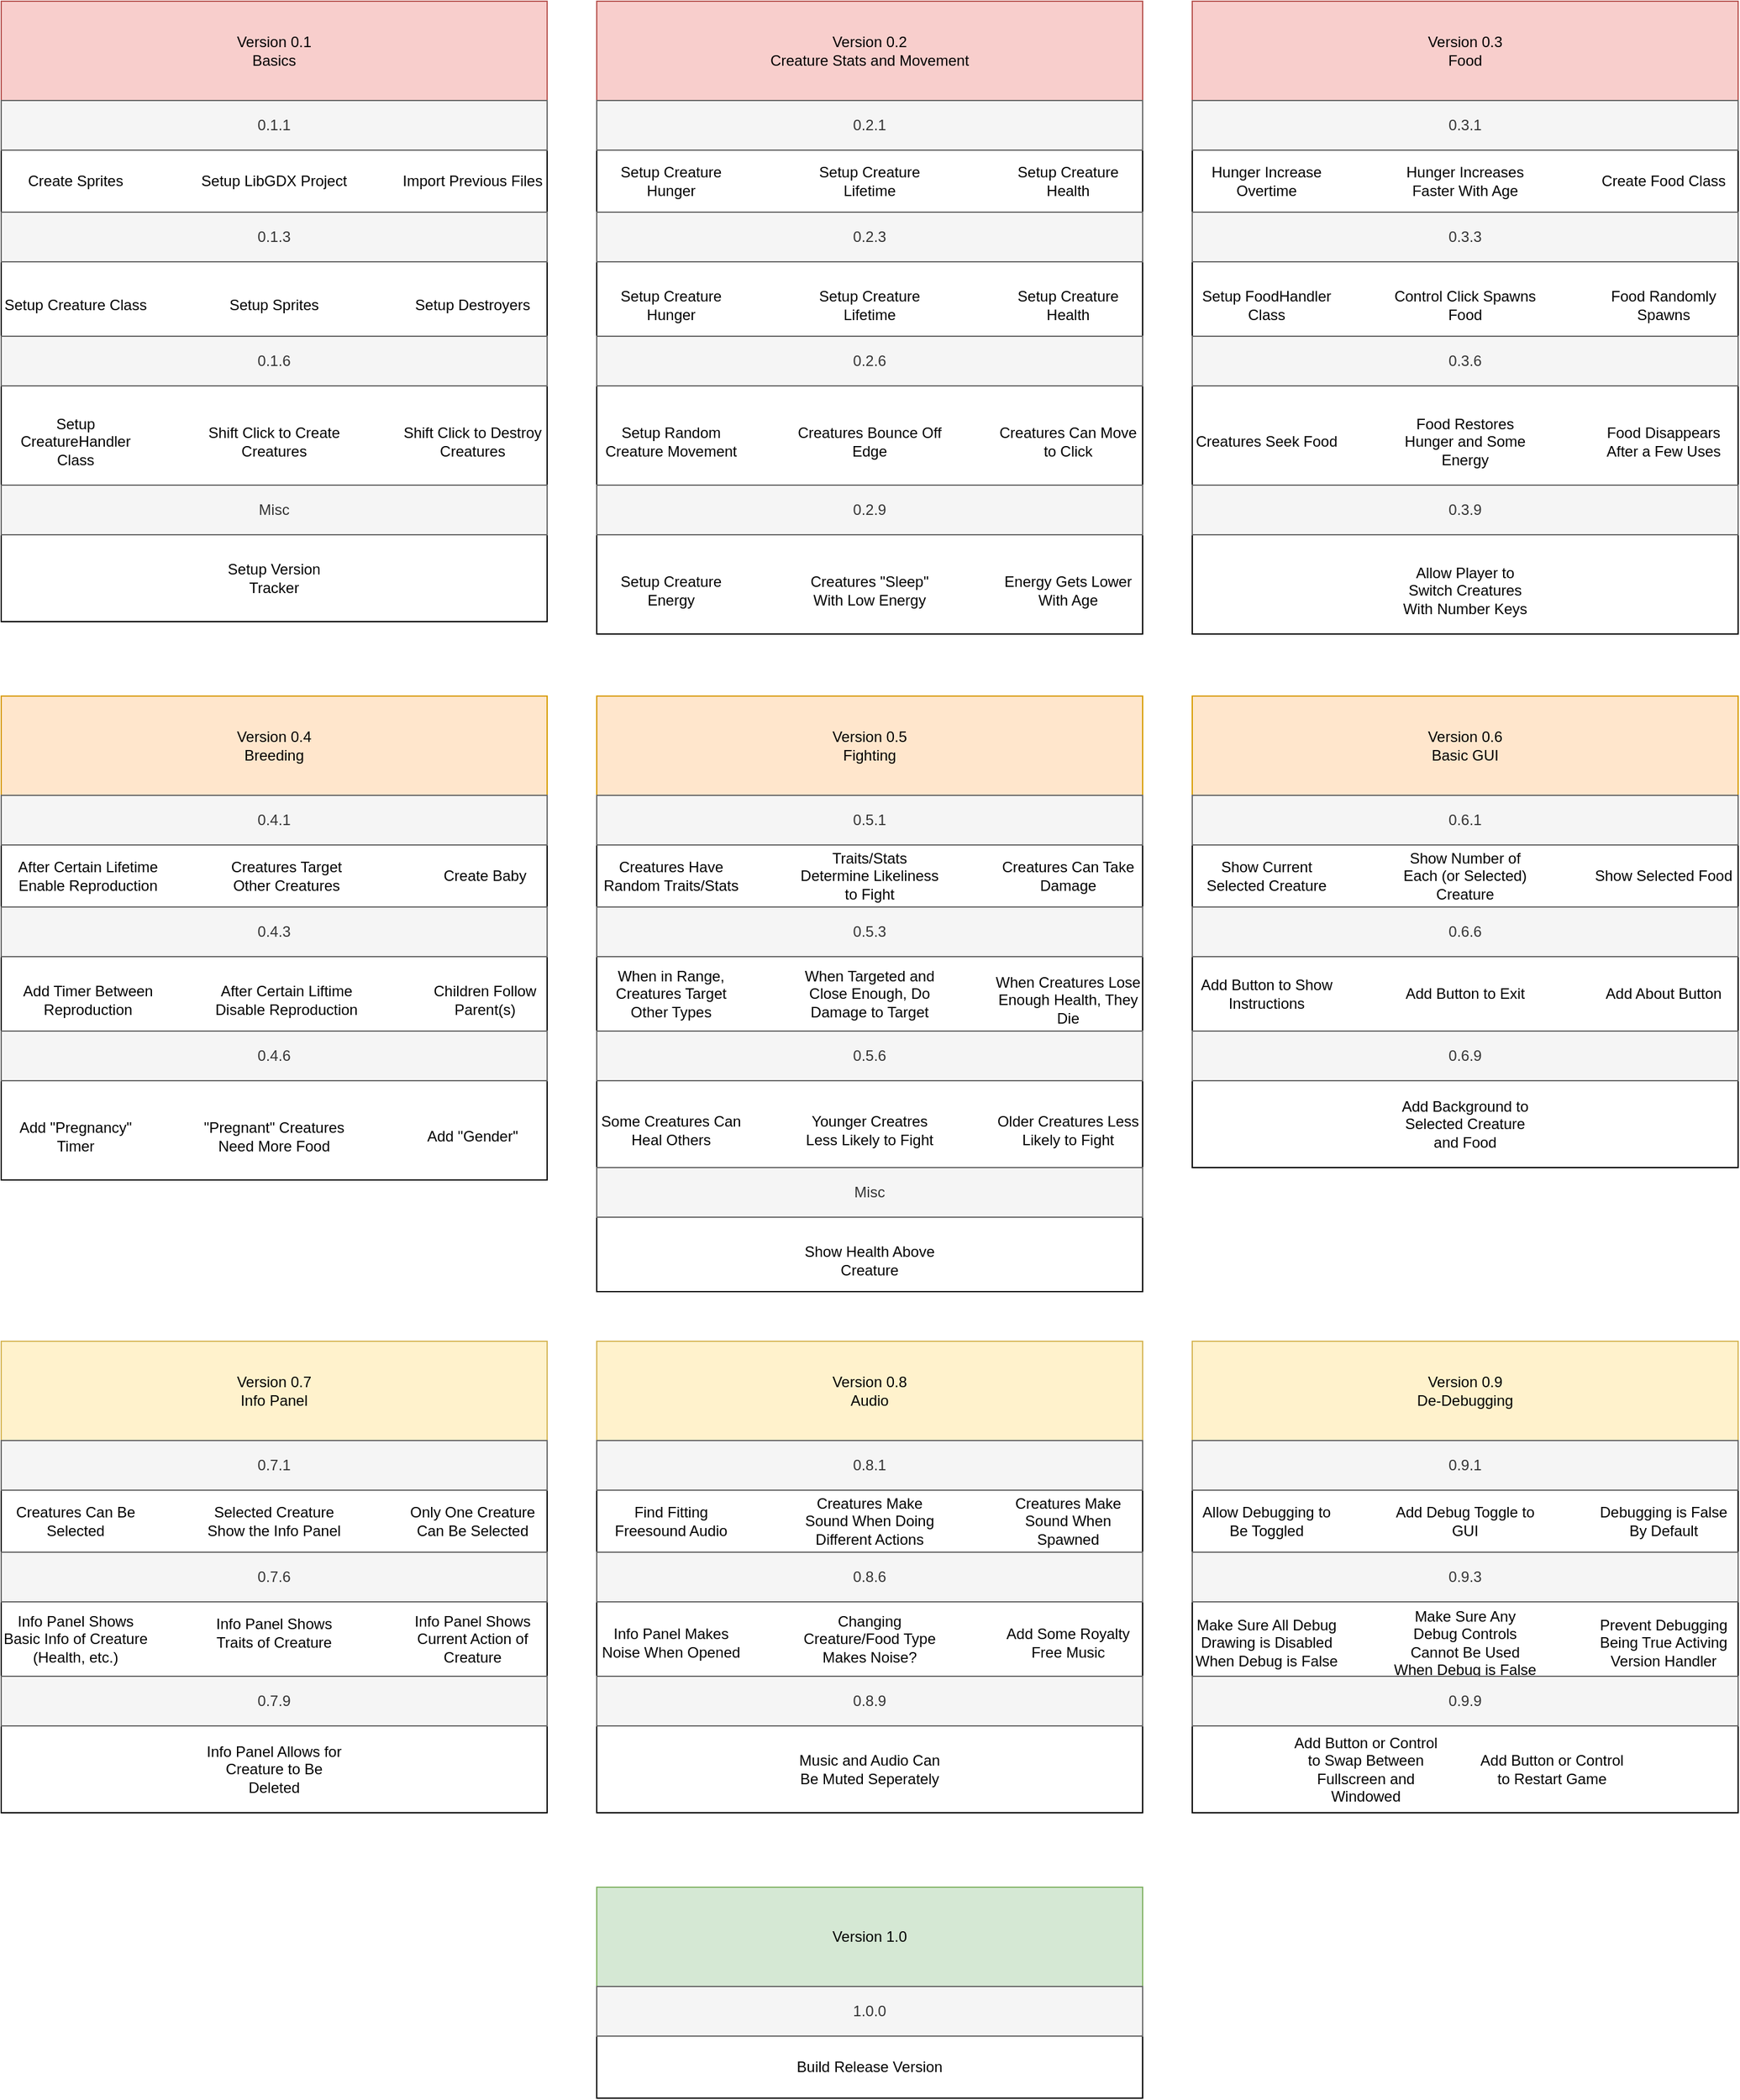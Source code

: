 <mxfile version="15.8.4" type="device"><diagram id="VZ2vgakp-ESMgBDQ25hG" name="Page-1"><mxGraphModel dx="2370" dy="1442" grid="1" gridSize="10" guides="1" tooltips="1" connect="1" arrows="1" fold="1" page="1" pageScale="1" pageWidth="4681" pageHeight="3300" math="0" shadow="0"><root><mxCell id="0"/><mxCell id="1" parent="0"/><mxCell id="JA4IBjKogR9LaP1mG41f-69" value="" style="group" vertex="1" connectable="0" parent="1"><mxGeometry x="40" y="40" width="440" height="500" as="geometry"/></mxCell><mxCell id="zgqo0HIa1qpQTBKXzylD-7" value="" style="rounded=0;whiteSpace=wrap;html=1;" parent="JA4IBjKogR9LaP1mG41f-69" vertex="1"><mxGeometry width="440" height="500" as="geometry"/></mxCell><mxCell id="zgqo0HIa1qpQTBKXzylD-1" value="Version 0.1&lt;br&gt;Basics" style="rounded=0;whiteSpace=wrap;html=1;fillColor=#f8cecc;strokeColor=#b85450;" parent="JA4IBjKogR9LaP1mG41f-69" vertex="1"><mxGeometry width="440" height="80" as="geometry"/></mxCell><mxCell id="zgqo0HIa1qpQTBKXzylD-2" value="0.1.1" style="rounded=0;whiteSpace=wrap;html=1;fillColor=#f5f5f5;fontColor=#333333;strokeColor=#666666;" parent="JA4IBjKogR9LaP1mG41f-69" vertex="1"><mxGeometry y="80" width="440" height="40" as="geometry"/></mxCell><mxCell id="zgqo0HIa1qpQTBKXzylD-3" value="Create Sprites" style="text;html=1;strokeColor=none;fillColor=none;align=center;verticalAlign=middle;whiteSpace=wrap;rounded=0;" parent="JA4IBjKogR9LaP1mG41f-69" vertex="1"><mxGeometry y="130" width="120" height="30" as="geometry"/></mxCell><mxCell id="zgqo0HIa1qpQTBKXzylD-4" value="Setup LibGDX Project" style="text;html=1;strokeColor=none;fillColor=none;align=center;verticalAlign=middle;whiteSpace=wrap;rounded=0;" parent="JA4IBjKogR9LaP1mG41f-69" vertex="1"><mxGeometry x="160" y="130" width="120" height="30" as="geometry"/></mxCell><mxCell id="zgqo0HIa1qpQTBKXzylD-6" value="Import Previous Files" style="text;html=1;strokeColor=none;fillColor=none;align=center;verticalAlign=middle;whiteSpace=wrap;rounded=0;" parent="JA4IBjKogR9LaP1mG41f-69" vertex="1"><mxGeometry x="320" y="130" width="120" height="30" as="geometry"/></mxCell><mxCell id="zgqo0HIa1qpQTBKXzylD-8" value="0.1.3" style="rounded=0;whiteSpace=wrap;html=1;fillColor=#f5f5f5;fontColor=#333333;strokeColor=#666666;" parent="JA4IBjKogR9LaP1mG41f-69" vertex="1"><mxGeometry y="170" width="440" height="40" as="geometry"/></mxCell><mxCell id="zgqo0HIa1qpQTBKXzylD-9" value="Setup Creature Class" style="text;html=1;strokeColor=none;fillColor=none;align=center;verticalAlign=middle;whiteSpace=wrap;rounded=0;" parent="JA4IBjKogR9LaP1mG41f-69" vertex="1"><mxGeometry y="230" width="120" height="30" as="geometry"/></mxCell><mxCell id="zgqo0HIa1qpQTBKXzylD-10" value="Setup Sprites" style="text;html=1;strokeColor=none;fillColor=none;align=center;verticalAlign=middle;whiteSpace=wrap;rounded=0;" parent="JA4IBjKogR9LaP1mG41f-69" vertex="1"><mxGeometry x="160" y="230" width="120" height="30" as="geometry"/></mxCell><mxCell id="zgqo0HIa1qpQTBKXzylD-11" value="Setup Destroyers" style="text;html=1;strokeColor=none;fillColor=none;align=center;verticalAlign=middle;whiteSpace=wrap;rounded=0;" parent="JA4IBjKogR9LaP1mG41f-69" vertex="1"><mxGeometry x="320" y="230" width="120" height="30" as="geometry"/></mxCell><mxCell id="zgqo0HIa1qpQTBKXzylD-12" value="0.1.6" style="rounded=0;whiteSpace=wrap;html=1;fillColor=#f5f5f5;fontColor=#333333;strokeColor=#666666;" parent="JA4IBjKogR9LaP1mG41f-69" vertex="1"><mxGeometry y="270" width="440" height="40" as="geometry"/></mxCell><mxCell id="zgqo0HIa1qpQTBKXzylD-13" value="Setup CreatureHandler Class" style="text;html=1;strokeColor=none;fillColor=none;align=center;verticalAlign=middle;whiteSpace=wrap;rounded=0;" parent="JA4IBjKogR9LaP1mG41f-69" vertex="1"><mxGeometry y="340" width="120" height="30" as="geometry"/></mxCell><mxCell id="zgqo0HIa1qpQTBKXzylD-14" value="Shift Click to Create Creatures" style="text;html=1;strokeColor=none;fillColor=none;align=center;verticalAlign=middle;whiteSpace=wrap;rounded=0;" parent="JA4IBjKogR9LaP1mG41f-69" vertex="1"><mxGeometry x="160" y="340" width="120" height="30" as="geometry"/></mxCell><mxCell id="zgqo0HIa1qpQTBKXzylD-15" value="Shift Click to Destroy Creatures" style="text;html=1;strokeColor=none;fillColor=none;align=center;verticalAlign=middle;whiteSpace=wrap;rounded=0;" parent="JA4IBjKogR9LaP1mG41f-69" vertex="1"><mxGeometry x="320" y="340" width="120" height="30" as="geometry"/></mxCell><mxCell id="zgqo0HIa1qpQTBKXzylD-26" value="Misc" style="rounded=0;whiteSpace=wrap;html=1;fillColor=#f5f5f5;fontColor=#333333;strokeColor=#666666;" parent="JA4IBjKogR9LaP1mG41f-69" vertex="1"><mxGeometry y="390" width="440" height="40" as="geometry"/></mxCell><mxCell id="zgqo0HIa1qpQTBKXzylD-27" value="Setup Version Tracker" style="text;html=1;strokeColor=none;fillColor=none;align=center;verticalAlign=middle;whiteSpace=wrap;rounded=0;" parent="JA4IBjKogR9LaP1mG41f-69" vertex="1"><mxGeometry x="160" y="450" width="120" height="30" as="geometry"/></mxCell><mxCell id="JA4IBjKogR9LaP1mG41f-70" value="" style="group" vertex="1" connectable="0" parent="1"><mxGeometry x="520" y="40" width="440" height="510" as="geometry"/></mxCell><mxCell id="zgqo0HIa1qpQTBKXzylD-16" value="" style="rounded=0;whiteSpace=wrap;html=1;" parent="JA4IBjKogR9LaP1mG41f-70" vertex="1"><mxGeometry width="440" height="510" as="geometry"/></mxCell><mxCell id="zgqo0HIa1qpQTBKXzylD-17" value="Version 0.2&lt;br&gt;Creature Stats and Movement" style="rounded=0;whiteSpace=wrap;html=1;fillColor=#f8cecc;strokeColor=#b85450;" parent="JA4IBjKogR9LaP1mG41f-70" vertex="1"><mxGeometry width="440" height="80" as="geometry"/></mxCell><mxCell id="zgqo0HIa1qpQTBKXzylD-28" value="0.2.1" style="rounded=0;whiteSpace=wrap;html=1;fillColor=#f5f5f5;fontColor=#333333;strokeColor=#666666;" parent="JA4IBjKogR9LaP1mG41f-70" vertex="1"><mxGeometry y="80" width="440" height="40" as="geometry"/></mxCell><mxCell id="zgqo0HIa1qpQTBKXzylD-30" value="Setup Creature Hunger" style="text;html=1;strokeColor=none;fillColor=none;align=center;verticalAlign=middle;whiteSpace=wrap;rounded=0;" parent="JA4IBjKogR9LaP1mG41f-70" vertex="1"><mxGeometry y="130" width="120" height="30" as="geometry"/></mxCell><mxCell id="zgqo0HIa1qpQTBKXzylD-31" value="Setup Creature Lifetime" style="text;html=1;strokeColor=none;fillColor=none;align=center;verticalAlign=middle;whiteSpace=wrap;rounded=0;" parent="JA4IBjKogR9LaP1mG41f-70" vertex="1"><mxGeometry x="160" y="130" width="120" height="30" as="geometry"/></mxCell><mxCell id="zgqo0HIa1qpQTBKXzylD-32" value="Setup Creature Health" style="text;html=1;strokeColor=none;fillColor=none;align=center;verticalAlign=middle;whiteSpace=wrap;rounded=0;" parent="JA4IBjKogR9LaP1mG41f-70" vertex="1"><mxGeometry x="320" y="130" width="120" height="30" as="geometry"/></mxCell><mxCell id="zgqo0HIa1qpQTBKXzylD-33" value="0.2.3" style="rounded=0;whiteSpace=wrap;html=1;fillColor=#f5f5f5;fontColor=#333333;strokeColor=#666666;" parent="JA4IBjKogR9LaP1mG41f-70" vertex="1"><mxGeometry y="170" width="440" height="40" as="geometry"/></mxCell><mxCell id="zgqo0HIa1qpQTBKXzylD-35" value="Setup Creature Hunger" style="text;html=1;strokeColor=none;fillColor=none;align=center;verticalAlign=middle;whiteSpace=wrap;rounded=0;" parent="JA4IBjKogR9LaP1mG41f-70" vertex="1"><mxGeometry y="230" width="120" height="30" as="geometry"/></mxCell><mxCell id="zgqo0HIa1qpQTBKXzylD-36" value="Setup Creature Lifetime" style="text;html=1;strokeColor=none;fillColor=none;align=center;verticalAlign=middle;whiteSpace=wrap;rounded=0;" parent="JA4IBjKogR9LaP1mG41f-70" vertex="1"><mxGeometry x="160" y="230" width="120" height="30" as="geometry"/></mxCell><mxCell id="zgqo0HIa1qpQTBKXzylD-37" value="Setup Creature Health" style="text;html=1;strokeColor=none;fillColor=none;align=center;verticalAlign=middle;whiteSpace=wrap;rounded=0;" parent="JA4IBjKogR9LaP1mG41f-70" vertex="1"><mxGeometry x="320" y="230" width="120" height="30" as="geometry"/></mxCell><mxCell id="zgqo0HIa1qpQTBKXzylD-38" value="0.2.6" style="rounded=0;whiteSpace=wrap;html=1;fillColor=#f5f5f5;fontColor=#333333;strokeColor=#666666;" parent="JA4IBjKogR9LaP1mG41f-70" vertex="1"><mxGeometry y="270" width="440" height="40" as="geometry"/></mxCell><mxCell id="zgqo0HIa1qpQTBKXzylD-39" value="Setup Random Creature Movement" style="text;html=1;strokeColor=none;fillColor=none;align=center;verticalAlign=middle;whiteSpace=wrap;rounded=0;" parent="JA4IBjKogR9LaP1mG41f-70" vertex="1"><mxGeometry y="340" width="120" height="30" as="geometry"/></mxCell><mxCell id="zgqo0HIa1qpQTBKXzylD-40" value="Creatures Bounce Off Edge" style="text;html=1;strokeColor=none;fillColor=none;align=center;verticalAlign=middle;whiteSpace=wrap;rounded=0;" parent="JA4IBjKogR9LaP1mG41f-70" vertex="1"><mxGeometry x="160" y="340" width="120" height="30" as="geometry"/></mxCell><mxCell id="zgqo0HIa1qpQTBKXzylD-41" value="Creatures Can Move to Click" style="text;html=1;strokeColor=none;fillColor=none;align=center;verticalAlign=middle;whiteSpace=wrap;rounded=0;" parent="JA4IBjKogR9LaP1mG41f-70" vertex="1"><mxGeometry x="320" y="340" width="120" height="30" as="geometry"/></mxCell><mxCell id="zgqo0HIa1qpQTBKXzylD-42" value="0.2.9" style="rounded=0;whiteSpace=wrap;html=1;fillColor=#f5f5f5;fontColor=#333333;strokeColor=#666666;" parent="JA4IBjKogR9LaP1mG41f-70" vertex="1"><mxGeometry y="390" width="440" height="40" as="geometry"/></mxCell><mxCell id="zgqo0HIa1qpQTBKXzylD-43" value="Setup Creature Energy" style="text;html=1;strokeColor=none;fillColor=none;align=center;verticalAlign=middle;whiteSpace=wrap;rounded=0;" parent="JA4IBjKogR9LaP1mG41f-70" vertex="1"><mxGeometry y="460" width="120" height="30" as="geometry"/></mxCell><mxCell id="zgqo0HIa1qpQTBKXzylD-44" value="Creatures &quot;Sleep&quot; With Low Energy" style="text;html=1;strokeColor=none;fillColor=none;align=center;verticalAlign=middle;whiteSpace=wrap;rounded=0;" parent="JA4IBjKogR9LaP1mG41f-70" vertex="1"><mxGeometry x="160" y="460" width="120" height="30" as="geometry"/></mxCell><mxCell id="zgqo0HIa1qpQTBKXzylD-45" value="Energy Gets Lower With Age" style="text;html=1;strokeColor=none;fillColor=none;align=center;verticalAlign=middle;whiteSpace=wrap;rounded=0;" parent="JA4IBjKogR9LaP1mG41f-70" vertex="1"><mxGeometry x="320" y="460" width="120" height="30" as="geometry"/></mxCell><mxCell id="JA4IBjKogR9LaP1mG41f-71" value="" style="group" vertex="1" connectable="0" parent="1"><mxGeometry x="1000" y="40" width="440" height="510" as="geometry"/></mxCell><mxCell id="zgqo0HIa1qpQTBKXzylD-46" value="" style="rounded=0;whiteSpace=wrap;html=1;" parent="JA4IBjKogR9LaP1mG41f-71" vertex="1"><mxGeometry width="440" height="510" as="geometry"/></mxCell><mxCell id="zgqo0HIa1qpQTBKXzylD-18" value="Version 0.3&lt;br&gt;Food" style="rounded=0;whiteSpace=wrap;html=1;fillColor=#f8cecc;strokeColor=#b85450;" parent="JA4IBjKogR9LaP1mG41f-71" vertex="1"><mxGeometry width="440" height="80" as="geometry"/></mxCell><mxCell id="zgqo0HIa1qpQTBKXzylD-47" value="0.3.1" style="rounded=0;whiteSpace=wrap;html=1;fillColor=#f5f5f5;fontColor=#333333;strokeColor=#666666;" parent="JA4IBjKogR9LaP1mG41f-71" vertex="1"><mxGeometry y="80" width="440" height="40" as="geometry"/></mxCell><mxCell id="zgqo0HIa1qpQTBKXzylD-48" value="Hunger Increase Overtime" style="text;html=1;strokeColor=none;fillColor=none;align=center;verticalAlign=middle;whiteSpace=wrap;rounded=0;" parent="JA4IBjKogR9LaP1mG41f-71" vertex="1"><mxGeometry y="130" width="120" height="30" as="geometry"/></mxCell><mxCell id="zgqo0HIa1qpQTBKXzylD-49" value="Hunger Increases Faster With Age" style="text;html=1;strokeColor=none;fillColor=none;align=center;verticalAlign=middle;whiteSpace=wrap;rounded=0;" parent="JA4IBjKogR9LaP1mG41f-71" vertex="1"><mxGeometry x="160" y="130" width="120" height="30" as="geometry"/></mxCell><mxCell id="zgqo0HIa1qpQTBKXzylD-50" value="Create Food Class" style="text;html=1;strokeColor=none;fillColor=none;align=center;verticalAlign=middle;whiteSpace=wrap;rounded=0;" parent="JA4IBjKogR9LaP1mG41f-71" vertex="1"><mxGeometry x="320" y="130" width="120" height="30" as="geometry"/></mxCell><mxCell id="zgqo0HIa1qpQTBKXzylD-51" value="0.3.3" style="rounded=0;whiteSpace=wrap;html=1;fillColor=#f5f5f5;fontColor=#333333;strokeColor=#666666;" parent="JA4IBjKogR9LaP1mG41f-71" vertex="1"><mxGeometry y="170" width="440" height="40" as="geometry"/></mxCell><mxCell id="zgqo0HIa1qpQTBKXzylD-53" value="Setup FoodHandler Class" style="text;html=1;strokeColor=none;fillColor=none;align=center;verticalAlign=middle;whiteSpace=wrap;rounded=0;" parent="JA4IBjKogR9LaP1mG41f-71" vertex="1"><mxGeometry y="230" width="120" height="30" as="geometry"/></mxCell><mxCell id="zgqo0HIa1qpQTBKXzylD-54" value="Control Click Spawns Food" style="text;html=1;strokeColor=none;fillColor=none;align=center;verticalAlign=middle;whiteSpace=wrap;rounded=0;" parent="JA4IBjKogR9LaP1mG41f-71" vertex="1"><mxGeometry x="160" y="230" width="120" height="30" as="geometry"/></mxCell><mxCell id="zgqo0HIa1qpQTBKXzylD-55" value="Food Randomly Spawns" style="text;html=1;strokeColor=none;fillColor=none;align=center;verticalAlign=middle;whiteSpace=wrap;rounded=0;" parent="JA4IBjKogR9LaP1mG41f-71" vertex="1"><mxGeometry x="320" y="230" width="120" height="30" as="geometry"/></mxCell><mxCell id="zgqo0HIa1qpQTBKXzylD-56" value="0.3.6" style="rounded=0;whiteSpace=wrap;html=1;fillColor=#f5f5f5;fontColor=#333333;strokeColor=#666666;" parent="JA4IBjKogR9LaP1mG41f-71" vertex="1"><mxGeometry y="270" width="440" height="40" as="geometry"/></mxCell><mxCell id="zgqo0HIa1qpQTBKXzylD-57" value="Creatures Seek Food" style="text;html=1;strokeColor=none;fillColor=none;align=center;verticalAlign=middle;whiteSpace=wrap;rounded=0;" parent="JA4IBjKogR9LaP1mG41f-71" vertex="1"><mxGeometry y="340" width="120" height="30" as="geometry"/></mxCell><mxCell id="zgqo0HIa1qpQTBKXzylD-58" value="Food Restores Hunger and Some Energy" style="text;html=1;strokeColor=none;fillColor=none;align=center;verticalAlign=middle;whiteSpace=wrap;rounded=0;" parent="JA4IBjKogR9LaP1mG41f-71" vertex="1"><mxGeometry x="160" y="340" width="120" height="30" as="geometry"/></mxCell><mxCell id="zgqo0HIa1qpQTBKXzylD-59" value="Food Disappears After a Few Uses" style="text;html=1;strokeColor=none;fillColor=none;align=center;verticalAlign=middle;whiteSpace=wrap;rounded=0;" parent="JA4IBjKogR9LaP1mG41f-71" vertex="1"><mxGeometry x="320" y="340" width="120" height="30" as="geometry"/></mxCell><mxCell id="zgqo0HIa1qpQTBKXzylD-60" value="0.3.9" style="rounded=0;whiteSpace=wrap;html=1;fillColor=#f5f5f5;fontColor=#333333;strokeColor=#666666;" parent="JA4IBjKogR9LaP1mG41f-71" vertex="1"><mxGeometry y="390" width="440" height="40" as="geometry"/></mxCell><mxCell id="zgqo0HIa1qpQTBKXzylD-61" value="Allow Player to Switch Creatures With Number Keys" style="text;html=1;strokeColor=none;fillColor=none;align=center;verticalAlign=middle;whiteSpace=wrap;rounded=0;" parent="JA4IBjKogR9LaP1mG41f-71" vertex="1"><mxGeometry x="160" y="460" width="120" height="30" as="geometry"/></mxCell><mxCell id="JA4IBjKogR9LaP1mG41f-72" value="" style="group" vertex="1" connectable="0" parent="1"><mxGeometry x="40" y="600" width="450" height="390" as="geometry"/></mxCell><mxCell id="zgqo0HIa1qpQTBKXzylD-62" value="" style="rounded=0;whiteSpace=wrap;html=1;" parent="JA4IBjKogR9LaP1mG41f-72" vertex="1"><mxGeometry width="440" height="390" as="geometry"/></mxCell><mxCell id="zgqo0HIa1qpQTBKXzylD-19" value="Version 0.4&lt;br&gt;Breeding" style="rounded=0;whiteSpace=wrap;html=1;fillColor=#ffe6cc;strokeColor=#d79b00;" parent="JA4IBjKogR9LaP1mG41f-72" vertex="1"><mxGeometry width="440" height="80" as="geometry"/></mxCell><mxCell id="2IfDM1257BpYvwYVE-iC-1" value="0.4.1" style="rounded=0;whiteSpace=wrap;html=1;fillColor=#f5f5f5;fontColor=#333333;strokeColor=#666666;" parent="JA4IBjKogR9LaP1mG41f-72" vertex="1"><mxGeometry y="80" width="440" height="40" as="geometry"/></mxCell><mxCell id="2IfDM1257BpYvwYVE-iC-2" value="0.4.3" style="rounded=0;whiteSpace=wrap;html=1;fillColor=#f5f5f5;fontColor=#333333;strokeColor=#666666;" parent="JA4IBjKogR9LaP1mG41f-72" vertex="1"><mxGeometry y="170" width="440" height="40" as="geometry"/></mxCell><mxCell id="2IfDM1257BpYvwYVE-iC-3" value="After Certain Lifetime Enable Reproduction" style="text;html=1;strokeColor=none;fillColor=none;align=center;verticalAlign=middle;whiteSpace=wrap;rounded=0;" parent="JA4IBjKogR9LaP1mG41f-72" vertex="1"><mxGeometry x="10" y="130" width="120" height="30" as="geometry"/></mxCell><mxCell id="2IfDM1257BpYvwYVE-iC-4" value="Creatures Target Other Creatures" style="text;html=1;strokeColor=none;fillColor=none;align=center;verticalAlign=middle;whiteSpace=wrap;rounded=0;" parent="JA4IBjKogR9LaP1mG41f-72" vertex="1"><mxGeometry x="170" y="130" width="120" height="30" as="geometry"/></mxCell><mxCell id="2IfDM1257BpYvwYVE-iC-5" value="Create Baby" style="text;html=1;strokeColor=none;fillColor=none;align=center;verticalAlign=middle;whiteSpace=wrap;rounded=0;" parent="JA4IBjKogR9LaP1mG41f-72" vertex="1"><mxGeometry x="330" y="130" width="120" height="30" as="geometry"/></mxCell><mxCell id="2IfDM1257BpYvwYVE-iC-6" value="Add Timer Between Reproduction" style="text;html=1;strokeColor=none;fillColor=none;align=center;verticalAlign=middle;whiteSpace=wrap;rounded=0;" parent="JA4IBjKogR9LaP1mG41f-72" vertex="1"><mxGeometry x="10" y="230" width="120" height="30" as="geometry"/></mxCell><mxCell id="2IfDM1257BpYvwYVE-iC-7" value="After Certain Liftime Disable Reproduction" style="text;html=1;strokeColor=none;fillColor=none;align=center;verticalAlign=middle;whiteSpace=wrap;rounded=0;" parent="JA4IBjKogR9LaP1mG41f-72" vertex="1"><mxGeometry x="170" y="230" width="120" height="30" as="geometry"/></mxCell><mxCell id="2IfDM1257BpYvwYVE-iC-8" value="Children Follow Parent(s)" style="text;html=1;strokeColor=none;fillColor=none;align=center;verticalAlign=middle;whiteSpace=wrap;rounded=0;" parent="JA4IBjKogR9LaP1mG41f-72" vertex="1"><mxGeometry x="330" y="230" width="120" height="30" as="geometry"/></mxCell><mxCell id="2IfDM1257BpYvwYVE-iC-9" value="0.4.6" style="rounded=0;whiteSpace=wrap;html=1;fillColor=#f5f5f5;fontColor=#333333;strokeColor=#666666;" parent="JA4IBjKogR9LaP1mG41f-72" vertex="1"><mxGeometry y="270" width="440" height="40" as="geometry"/></mxCell><mxCell id="2IfDM1257BpYvwYVE-iC-10" value="Add &quot;Pregnancy&quot; Timer" style="text;html=1;strokeColor=none;fillColor=none;align=center;verticalAlign=middle;whiteSpace=wrap;rounded=0;" parent="JA4IBjKogR9LaP1mG41f-72" vertex="1"><mxGeometry y="340" width="120" height="30" as="geometry"/></mxCell><mxCell id="2IfDM1257BpYvwYVE-iC-11" value="&quot;Pregnant&quot; Creatures Need More Food" style="text;html=1;strokeColor=none;fillColor=none;align=center;verticalAlign=middle;whiteSpace=wrap;rounded=0;" parent="JA4IBjKogR9LaP1mG41f-72" vertex="1"><mxGeometry x="160" y="340" width="120" height="30" as="geometry"/></mxCell><mxCell id="2IfDM1257BpYvwYVE-iC-12" value="Add &quot;Gender&quot;" style="text;html=1;strokeColor=none;fillColor=none;align=center;verticalAlign=middle;whiteSpace=wrap;rounded=0;" parent="JA4IBjKogR9LaP1mG41f-72" vertex="1"><mxGeometry x="320" y="340" width="120" height="30" as="geometry"/></mxCell><mxCell id="JA4IBjKogR9LaP1mG41f-73" value="" style="group" vertex="1" connectable="0" parent="1"><mxGeometry x="520" y="600" width="440" height="480" as="geometry"/></mxCell><mxCell id="2IfDM1257BpYvwYVE-iC-13" value="" style="rounded=0;whiteSpace=wrap;html=1;" parent="JA4IBjKogR9LaP1mG41f-73" vertex="1"><mxGeometry width="440" height="480" as="geometry"/></mxCell><mxCell id="zgqo0HIa1qpQTBKXzylD-20" value="Version 0.5&lt;br&gt;Fighting" style="rounded=0;whiteSpace=wrap;html=1;fillColor=#ffe6cc;strokeColor=#d79b00;" parent="JA4IBjKogR9LaP1mG41f-73" vertex="1"><mxGeometry width="440" height="80" as="geometry"/></mxCell><mxCell id="JA4IBjKogR9LaP1mG41f-1" value="0.5.1" style="rounded=0;whiteSpace=wrap;html=1;fillColor=#f5f5f5;fontColor=#333333;strokeColor=#666666;" vertex="1" parent="JA4IBjKogR9LaP1mG41f-73"><mxGeometry y="80" width="440" height="40" as="geometry"/></mxCell><mxCell id="JA4IBjKogR9LaP1mG41f-2" value="Creatures Have Random Traits/Stats" style="text;html=1;strokeColor=none;fillColor=none;align=center;verticalAlign=middle;whiteSpace=wrap;rounded=0;" vertex="1" parent="JA4IBjKogR9LaP1mG41f-73"><mxGeometry y="130" width="120" height="30" as="geometry"/></mxCell><mxCell id="JA4IBjKogR9LaP1mG41f-3" value="Traits/Stats Determine Likeliness to Fight" style="text;html=1;strokeColor=none;fillColor=none;align=center;verticalAlign=middle;whiteSpace=wrap;rounded=0;" vertex="1" parent="JA4IBjKogR9LaP1mG41f-73"><mxGeometry x="160" y="130" width="120" height="30" as="geometry"/></mxCell><mxCell id="JA4IBjKogR9LaP1mG41f-4" value="Creatures Can Take Damage" style="text;html=1;strokeColor=none;fillColor=none;align=center;verticalAlign=middle;whiteSpace=wrap;rounded=0;" vertex="1" parent="JA4IBjKogR9LaP1mG41f-73"><mxGeometry x="320" y="130" width="120" height="30" as="geometry"/></mxCell><mxCell id="JA4IBjKogR9LaP1mG41f-5" value="0.5.3" style="rounded=0;whiteSpace=wrap;html=1;fillColor=#f5f5f5;fontColor=#333333;strokeColor=#666666;" vertex="1" parent="JA4IBjKogR9LaP1mG41f-73"><mxGeometry y="170" width="440" height="40" as="geometry"/></mxCell><mxCell id="JA4IBjKogR9LaP1mG41f-6" value="When in Range, Creatures Target Other Types" style="text;html=1;strokeColor=none;fillColor=none;align=center;verticalAlign=middle;whiteSpace=wrap;rounded=0;" vertex="1" parent="JA4IBjKogR9LaP1mG41f-73"><mxGeometry y="225" width="120" height="30" as="geometry"/></mxCell><mxCell id="JA4IBjKogR9LaP1mG41f-7" value="When Targeted and Close Enough, Do Damage to Target" style="text;html=1;strokeColor=none;fillColor=none;align=center;verticalAlign=middle;whiteSpace=wrap;rounded=0;" vertex="1" parent="JA4IBjKogR9LaP1mG41f-73"><mxGeometry x="160" y="225" width="120" height="30" as="geometry"/></mxCell><mxCell id="JA4IBjKogR9LaP1mG41f-8" value="When Creatures Lose Enough Health, They Die" style="text;html=1;strokeColor=none;fillColor=none;align=center;verticalAlign=middle;whiteSpace=wrap;rounded=0;" vertex="1" parent="JA4IBjKogR9LaP1mG41f-73"><mxGeometry x="320" y="230" width="120" height="30" as="geometry"/></mxCell><mxCell id="JA4IBjKogR9LaP1mG41f-9" value="0.5.6" style="rounded=0;whiteSpace=wrap;html=1;fillColor=#f5f5f5;fontColor=#333333;strokeColor=#666666;" vertex="1" parent="JA4IBjKogR9LaP1mG41f-73"><mxGeometry y="270" width="440" height="40" as="geometry"/></mxCell><mxCell id="JA4IBjKogR9LaP1mG41f-10" value="Some Creatures Can Heal Others" style="text;html=1;strokeColor=none;fillColor=none;align=center;verticalAlign=middle;whiteSpace=wrap;rounded=0;" vertex="1" parent="JA4IBjKogR9LaP1mG41f-73"><mxGeometry y="335" width="120" height="30" as="geometry"/></mxCell><mxCell id="JA4IBjKogR9LaP1mG41f-11" value="Younger Creatres Less Likely to Fight" style="text;html=1;strokeColor=none;fillColor=none;align=center;verticalAlign=middle;whiteSpace=wrap;rounded=0;" vertex="1" parent="JA4IBjKogR9LaP1mG41f-73"><mxGeometry x="160" y="335" width="120" height="30" as="geometry"/></mxCell><mxCell id="JA4IBjKogR9LaP1mG41f-12" value="Older Creatures Less Likely to Fight" style="text;html=1;strokeColor=none;fillColor=none;align=center;verticalAlign=middle;whiteSpace=wrap;rounded=0;" vertex="1" parent="JA4IBjKogR9LaP1mG41f-73"><mxGeometry x="320" y="335" width="120" height="30" as="geometry"/></mxCell><mxCell id="JA4IBjKogR9LaP1mG41f-13" value="Misc" style="rounded=0;whiteSpace=wrap;html=1;fillColor=#f5f5f5;fontColor=#333333;strokeColor=#666666;" vertex="1" parent="JA4IBjKogR9LaP1mG41f-73"><mxGeometry y="380" width="440" height="40" as="geometry"/></mxCell><mxCell id="JA4IBjKogR9LaP1mG41f-14" value="Show Health Above Creature" style="text;html=1;strokeColor=none;fillColor=none;align=center;verticalAlign=middle;whiteSpace=wrap;rounded=0;" vertex="1" parent="JA4IBjKogR9LaP1mG41f-73"><mxGeometry x="160" y="440" width="120" height="30" as="geometry"/></mxCell><mxCell id="JA4IBjKogR9LaP1mG41f-74" value="" style="group" vertex="1" connectable="0" parent="1"><mxGeometry x="1000" y="600" width="440" height="380" as="geometry"/></mxCell><mxCell id="JA4IBjKogR9LaP1mG41f-16" value="" style="rounded=0;whiteSpace=wrap;html=1;" vertex="1" parent="JA4IBjKogR9LaP1mG41f-74"><mxGeometry width="440" height="380" as="geometry"/></mxCell><mxCell id="zgqo0HIa1qpQTBKXzylD-21" value="Version 0.6&lt;br&gt;Basic GUI" style="rounded=0;whiteSpace=wrap;html=1;fillColor=#ffe6cc;strokeColor=#d79b00;" parent="JA4IBjKogR9LaP1mG41f-74" vertex="1"><mxGeometry width="440" height="80" as="geometry"/></mxCell><mxCell id="JA4IBjKogR9LaP1mG41f-17" value="0.6.1" style="rounded=0;whiteSpace=wrap;html=1;fillColor=#f5f5f5;fontColor=#333333;strokeColor=#666666;" vertex="1" parent="JA4IBjKogR9LaP1mG41f-74"><mxGeometry y="80" width="440" height="40" as="geometry"/></mxCell><mxCell id="JA4IBjKogR9LaP1mG41f-18" value="Show Current Selected Creature" style="text;html=1;strokeColor=none;fillColor=none;align=center;verticalAlign=middle;whiteSpace=wrap;rounded=0;" vertex="1" parent="JA4IBjKogR9LaP1mG41f-74"><mxGeometry y="130" width="120" height="30" as="geometry"/></mxCell><mxCell id="JA4IBjKogR9LaP1mG41f-19" value="Show Number of Each (or Selected) Creature" style="text;html=1;strokeColor=none;fillColor=none;align=center;verticalAlign=middle;whiteSpace=wrap;rounded=0;" vertex="1" parent="JA4IBjKogR9LaP1mG41f-74"><mxGeometry x="160" y="130" width="120" height="30" as="geometry"/></mxCell><mxCell id="JA4IBjKogR9LaP1mG41f-20" value="Show Selected Food" style="text;html=1;strokeColor=none;fillColor=none;align=center;verticalAlign=middle;whiteSpace=wrap;rounded=0;" vertex="1" parent="JA4IBjKogR9LaP1mG41f-74"><mxGeometry x="320" y="130" width="120" height="30" as="geometry"/></mxCell><mxCell id="JA4IBjKogR9LaP1mG41f-21" value="0.6.6" style="rounded=0;whiteSpace=wrap;html=1;fillColor=#f5f5f5;fontColor=#333333;strokeColor=#666666;" vertex="1" parent="JA4IBjKogR9LaP1mG41f-74"><mxGeometry y="170" width="440" height="40" as="geometry"/></mxCell><mxCell id="JA4IBjKogR9LaP1mG41f-22" value="0.6.9" style="rounded=0;whiteSpace=wrap;html=1;fillColor=#f5f5f5;fontColor=#333333;strokeColor=#666666;" vertex="1" parent="JA4IBjKogR9LaP1mG41f-74"><mxGeometry y="270" width="440" height="40" as="geometry"/></mxCell><mxCell id="JA4IBjKogR9LaP1mG41f-23" value="Add Button to Show Instructions" style="text;html=1;strokeColor=none;fillColor=none;align=center;verticalAlign=middle;whiteSpace=wrap;rounded=0;" vertex="1" parent="JA4IBjKogR9LaP1mG41f-74"><mxGeometry y="225" width="120" height="30" as="geometry"/></mxCell><mxCell id="JA4IBjKogR9LaP1mG41f-24" value="Add Button to Exit" style="text;html=1;strokeColor=none;fillColor=none;align=center;verticalAlign=middle;whiteSpace=wrap;rounded=0;" vertex="1" parent="JA4IBjKogR9LaP1mG41f-74"><mxGeometry x="160" y="225" width="120" height="30" as="geometry"/></mxCell><mxCell id="JA4IBjKogR9LaP1mG41f-25" value="Add About Button" style="text;html=1;strokeColor=none;fillColor=none;align=center;verticalAlign=middle;whiteSpace=wrap;rounded=0;" vertex="1" parent="JA4IBjKogR9LaP1mG41f-74"><mxGeometry x="320" y="225" width="120" height="30" as="geometry"/></mxCell><mxCell id="JA4IBjKogR9LaP1mG41f-26" value="Add Background to Selected Creature and Food" style="text;html=1;strokeColor=none;fillColor=none;align=center;verticalAlign=middle;whiteSpace=wrap;rounded=0;" vertex="1" parent="JA4IBjKogR9LaP1mG41f-74"><mxGeometry x="160" y="330" width="120" height="30" as="geometry"/></mxCell><mxCell id="JA4IBjKogR9LaP1mG41f-75" value="" style="group" vertex="1" connectable="0" parent="1"><mxGeometry x="40" y="1120" width="440" height="380" as="geometry"/></mxCell><mxCell id="JA4IBjKogR9LaP1mG41f-27" value="" style="rounded=0;whiteSpace=wrap;html=1;" vertex="1" parent="JA4IBjKogR9LaP1mG41f-75"><mxGeometry width="440" height="380" as="geometry"/></mxCell><mxCell id="zgqo0HIa1qpQTBKXzylD-22" value="Version 0.7&lt;br&gt;Info Panel" style="rounded=0;whiteSpace=wrap;html=1;fillColor=#fff2cc;strokeColor=#d6b656;" parent="JA4IBjKogR9LaP1mG41f-75" vertex="1"><mxGeometry width="440" height="80" as="geometry"/></mxCell><mxCell id="JA4IBjKogR9LaP1mG41f-28" value="0.7.1" style="rounded=0;whiteSpace=wrap;html=1;fillColor=#f5f5f5;fontColor=#333333;strokeColor=#666666;" vertex="1" parent="JA4IBjKogR9LaP1mG41f-75"><mxGeometry y="80" width="440" height="40" as="geometry"/></mxCell><mxCell id="JA4IBjKogR9LaP1mG41f-29" value="Creatures Can Be Selected" style="text;html=1;strokeColor=none;fillColor=none;align=center;verticalAlign=middle;whiteSpace=wrap;rounded=0;" vertex="1" parent="JA4IBjKogR9LaP1mG41f-75"><mxGeometry y="130" width="120" height="30" as="geometry"/></mxCell><mxCell id="JA4IBjKogR9LaP1mG41f-30" value="Selected Creature Show the Info Panel" style="text;html=1;strokeColor=none;fillColor=none;align=center;verticalAlign=middle;whiteSpace=wrap;rounded=0;" vertex="1" parent="JA4IBjKogR9LaP1mG41f-75"><mxGeometry x="160" y="130" width="120" height="30" as="geometry"/></mxCell><mxCell id="JA4IBjKogR9LaP1mG41f-31" value="Only One Creature Can Be Selected" style="text;html=1;strokeColor=none;fillColor=none;align=center;verticalAlign=middle;whiteSpace=wrap;rounded=0;" vertex="1" parent="JA4IBjKogR9LaP1mG41f-75"><mxGeometry x="320" y="130" width="120" height="30" as="geometry"/></mxCell><mxCell id="JA4IBjKogR9LaP1mG41f-32" value="0.7.6" style="rounded=0;whiteSpace=wrap;html=1;fillColor=#f5f5f5;fontColor=#333333;strokeColor=#666666;" vertex="1" parent="JA4IBjKogR9LaP1mG41f-75"><mxGeometry y="170" width="440" height="40" as="geometry"/></mxCell><mxCell id="JA4IBjKogR9LaP1mG41f-33" value="Info Panel Shows Basic Info of Creature (Health, etc.)" style="text;html=1;strokeColor=none;fillColor=none;align=center;verticalAlign=middle;whiteSpace=wrap;rounded=0;" vertex="1" parent="JA4IBjKogR9LaP1mG41f-75"><mxGeometry y="225" width="120" height="30" as="geometry"/></mxCell><mxCell id="JA4IBjKogR9LaP1mG41f-35" value="Info Panel Shows Traits of Creature" style="text;html=1;strokeColor=none;fillColor=none;align=center;verticalAlign=middle;whiteSpace=wrap;rounded=0;" vertex="1" parent="JA4IBjKogR9LaP1mG41f-75"><mxGeometry x="160" y="220" width="120" height="30" as="geometry"/></mxCell><mxCell id="JA4IBjKogR9LaP1mG41f-36" value="Info Panel Shows Current Action of Creature" style="text;html=1;strokeColor=none;fillColor=none;align=center;verticalAlign=middle;whiteSpace=wrap;rounded=0;" vertex="1" parent="JA4IBjKogR9LaP1mG41f-75"><mxGeometry x="320" y="225" width="120" height="30" as="geometry"/></mxCell><mxCell id="JA4IBjKogR9LaP1mG41f-37" value="0.7.9" style="rounded=0;whiteSpace=wrap;html=1;fillColor=#f5f5f5;fontColor=#333333;strokeColor=#666666;" vertex="1" parent="JA4IBjKogR9LaP1mG41f-75"><mxGeometry y="270" width="440" height="40" as="geometry"/></mxCell><mxCell id="JA4IBjKogR9LaP1mG41f-38" value="Info Panel Allows for Creature to Be Deleted" style="text;html=1;strokeColor=none;fillColor=none;align=center;verticalAlign=middle;whiteSpace=wrap;rounded=0;" vertex="1" parent="JA4IBjKogR9LaP1mG41f-75"><mxGeometry x="160" y="330" width="120" height="30" as="geometry"/></mxCell><mxCell id="JA4IBjKogR9LaP1mG41f-76" value="" style="group" vertex="1" connectable="0" parent="1"><mxGeometry x="520" y="1120" width="440" height="380" as="geometry"/></mxCell><mxCell id="JA4IBjKogR9LaP1mG41f-39" value="" style="rounded=0;whiteSpace=wrap;html=1;" vertex="1" parent="JA4IBjKogR9LaP1mG41f-76"><mxGeometry width="440" height="380" as="geometry"/></mxCell><mxCell id="zgqo0HIa1qpQTBKXzylD-23" value="Version 0.8&lt;br&gt;Audio" style="rounded=0;whiteSpace=wrap;html=1;fillColor=#fff2cc;strokeColor=#d6b656;" parent="JA4IBjKogR9LaP1mG41f-76" vertex="1"><mxGeometry width="440" height="80" as="geometry"/></mxCell><mxCell id="JA4IBjKogR9LaP1mG41f-40" value="0.8.1" style="rounded=0;whiteSpace=wrap;html=1;fillColor=#f5f5f5;fontColor=#333333;strokeColor=#666666;" vertex="1" parent="JA4IBjKogR9LaP1mG41f-76"><mxGeometry y="80" width="440" height="40" as="geometry"/></mxCell><mxCell id="JA4IBjKogR9LaP1mG41f-41" value="Find Fitting Freesound Audio" style="text;html=1;strokeColor=none;fillColor=none;align=center;verticalAlign=middle;whiteSpace=wrap;rounded=0;" vertex="1" parent="JA4IBjKogR9LaP1mG41f-76"><mxGeometry y="130" width="120" height="30" as="geometry"/></mxCell><mxCell id="JA4IBjKogR9LaP1mG41f-42" value="Creatures Make Sound When Doing Different Actions" style="text;html=1;strokeColor=none;fillColor=none;align=center;verticalAlign=middle;whiteSpace=wrap;rounded=0;" vertex="1" parent="JA4IBjKogR9LaP1mG41f-76"><mxGeometry x="160" y="130" width="120" height="30" as="geometry"/></mxCell><mxCell id="JA4IBjKogR9LaP1mG41f-43" value="Creatures Make Sound When Spawned" style="text;html=1;strokeColor=none;fillColor=none;align=center;verticalAlign=middle;whiteSpace=wrap;rounded=0;" vertex="1" parent="JA4IBjKogR9LaP1mG41f-76"><mxGeometry x="320" y="130" width="120" height="30" as="geometry"/></mxCell><mxCell id="JA4IBjKogR9LaP1mG41f-44" value="0.8.6" style="rounded=0;whiteSpace=wrap;html=1;fillColor=#f5f5f5;fontColor=#333333;strokeColor=#666666;" vertex="1" parent="JA4IBjKogR9LaP1mG41f-76"><mxGeometry y="170" width="440" height="40" as="geometry"/></mxCell><mxCell id="JA4IBjKogR9LaP1mG41f-45" value="Info Panel Makes Noise When Opened" style="text;html=1;strokeColor=none;fillColor=none;align=center;verticalAlign=middle;whiteSpace=wrap;rounded=0;" vertex="1" parent="JA4IBjKogR9LaP1mG41f-76"><mxGeometry y="227.5" width="120" height="30" as="geometry"/></mxCell><mxCell id="JA4IBjKogR9LaP1mG41f-46" value="Changing Creature/Food Type Makes Noise?" style="text;html=1;strokeColor=none;fillColor=none;align=center;verticalAlign=middle;whiteSpace=wrap;rounded=0;" vertex="1" parent="JA4IBjKogR9LaP1mG41f-76"><mxGeometry x="160" y="225" width="120" height="30" as="geometry"/></mxCell><mxCell id="JA4IBjKogR9LaP1mG41f-47" value="Add Some Royalty Free Music" style="text;html=1;strokeColor=none;fillColor=none;align=center;verticalAlign=middle;whiteSpace=wrap;rounded=0;" vertex="1" parent="JA4IBjKogR9LaP1mG41f-76"><mxGeometry x="320" y="227.5" width="120" height="30" as="geometry"/></mxCell><mxCell id="JA4IBjKogR9LaP1mG41f-48" value="0.8.9" style="rounded=0;whiteSpace=wrap;html=1;fillColor=#f5f5f5;fontColor=#333333;strokeColor=#666666;" vertex="1" parent="JA4IBjKogR9LaP1mG41f-76"><mxGeometry y="270" width="440" height="40" as="geometry"/></mxCell><mxCell id="JA4IBjKogR9LaP1mG41f-49" value="Music and Audio Can Be Muted Seperately" style="text;html=1;strokeColor=none;fillColor=none;align=center;verticalAlign=middle;whiteSpace=wrap;rounded=0;" vertex="1" parent="JA4IBjKogR9LaP1mG41f-76"><mxGeometry x="160" y="330" width="120" height="30" as="geometry"/></mxCell><mxCell id="JA4IBjKogR9LaP1mG41f-77" value="" style="group" vertex="1" connectable="0" parent="1"><mxGeometry x="1000" y="1120" width="440" height="380" as="geometry"/></mxCell><mxCell id="JA4IBjKogR9LaP1mG41f-50" value="" style="rounded=0;whiteSpace=wrap;html=1;" vertex="1" parent="JA4IBjKogR9LaP1mG41f-77"><mxGeometry width="440" height="380" as="geometry"/></mxCell><mxCell id="zgqo0HIa1qpQTBKXzylD-24" value="Version 0.9&lt;br&gt;De-Debugging" style="rounded=0;whiteSpace=wrap;html=1;fillColor=#fff2cc;strokeColor=#d6b656;" parent="JA4IBjKogR9LaP1mG41f-77" vertex="1"><mxGeometry width="440" height="80" as="geometry"/></mxCell><mxCell id="JA4IBjKogR9LaP1mG41f-51" value="0.9.1" style="rounded=0;whiteSpace=wrap;html=1;fillColor=#f5f5f5;fontColor=#333333;strokeColor=#666666;" vertex="1" parent="JA4IBjKogR9LaP1mG41f-77"><mxGeometry y="80" width="440" height="40" as="geometry"/></mxCell><mxCell id="JA4IBjKogR9LaP1mG41f-53" value="0.9.3" style="rounded=0;whiteSpace=wrap;html=1;fillColor=#f5f5f5;fontColor=#333333;strokeColor=#666666;" vertex="1" parent="JA4IBjKogR9LaP1mG41f-77"><mxGeometry y="170" width="440" height="40" as="geometry"/></mxCell><mxCell id="JA4IBjKogR9LaP1mG41f-54" value="Allow Debugging to Be Toggled" style="text;html=1;strokeColor=none;fillColor=none;align=center;verticalAlign=middle;whiteSpace=wrap;rounded=0;" vertex="1" parent="JA4IBjKogR9LaP1mG41f-77"><mxGeometry y="130" width="120" height="30" as="geometry"/></mxCell><mxCell id="JA4IBjKogR9LaP1mG41f-55" value="Add Debug Toggle to GUI" style="text;html=1;strokeColor=none;fillColor=none;align=center;verticalAlign=middle;whiteSpace=wrap;rounded=0;" vertex="1" parent="JA4IBjKogR9LaP1mG41f-77"><mxGeometry x="160" y="130" width="120" height="30" as="geometry"/></mxCell><mxCell id="JA4IBjKogR9LaP1mG41f-56" value="Debugging is False By Default" style="text;html=1;strokeColor=none;fillColor=none;align=center;verticalAlign=middle;whiteSpace=wrap;rounded=0;" vertex="1" parent="JA4IBjKogR9LaP1mG41f-77"><mxGeometry x="320" y="130" width="120" height="30" as="geometry"/></mxCell><mxCell id="JA4IBjKogR9LaP1mG41f-57" value="Make Sure All Debug Drawing is Disabled When Debug is False" style="text;html=1;strokeColor=none;fillColor=none;align=center;verticalAlign=middle;whiteSpace=wrap;rounded=0;" vertex="1" parent="JA4IBjKogR9LaP1mG41f-77"><mxGeometry y="227.5" width="120" height="30" as="geometry"/></mxCell><mxCell id="JA4IBjKogR9LaP1mG41f-58" value="Make Sure Any Debug Controls Cannot Be Used When Debug is False" style="text;html=1;strokeColor=none;fillColor=none;align=center;verticalAlign=middle;whiteSpace=wrap;rounded=0;" vertex="1" parent="JA4IBjKogR9LaP1mG41f-77"><mxGeometry x="160" y="227.5" width="120" height="30" as="geometry"/></mxCell><mxCell id="JA4IBjKogR9LaP1mG41f-59" value="Prevent Debugging Being True Activing Version Handler" style="text;html=1;strokeColor=none;fillColor=none;align=center;verticalAlign=middle;whiteSpace=wrap;rounded=0;" vertex="1" parent="JA4IBjKogR9LaP1mG41f-77"><mxGeometry x="320" y="227.5" width="120" height="30" as="geometry"/></mxCell><mxCell id="JA4IBjKogR9LaP1mG41f-60" value="0.9.9" style="rounded=0;whiteSpace=wrap;html=1;fillColor=#f5f5f5;fontColor=#333333;strokeColor=#666666;" vertex="1" parent="JA4IBjKogR9LaP1mG41f-77"><mxGeometry y="270" width="440" height="40" as="geometry"/></mxCell><mxCell id="JA4IBjKogR9LaP1mG41f-61" value="Add Button or Control to Swap Between Fullscreen and Windowed" style="text;html=1;strokeColor=none;fillColor=none;align=center;verticalAlign=middle;whiteSpace=wrap;rounded=0;" vertex="1" parent="JA4IBjKogR9LaP1mG41f-77"><mxGeometry x="80" y="330" width="120" height="30" as="geometry"/></mxCell><mxCell id="JA4IBjKogR9LaP1mG41f-64" value="Add Button or Control to Restart Game" style="text;html=1;strokeColor=none;fillColor=none;align=center;verticalAlign=middle;whiteSpace=wrap;rounded=0;" vertex="1" parent="JA4IBjKogR9LaP1mG41f-77"><mxGeometry x="230" y="330" width="120" height="30" as="geometry"/></mxCell><mxCell id="JA4IBjKogR9LaP1mG41f-78" value="" style="group" vertex="1" connectable="0" parent="1"><mxGeometry x="520" y="1560" width="440" height="170" as="geometry"/></mxCell><mxCell id="JA4IBjKogR9LaP1mG41f-65" value="" style="rounded=0;whiteSpace=wrap;html=1;" vertex="1" parent="JA4IBjKogR9LaP1mG41f-78"><mxGeometry width="440" height="170" as="geometry"/></mxCell><mxCell id="zgqo0HIa1qpQTBKXzylD-25" value="Version 1.0" style="rounded=0;whiteSpace=wrap;html=1;fillColor=#d5e8d4;strokeColor=#82b366;" parent="JA4IBjKogR9LaP1mG41f-78" vertex="1"><mxGeometry width="440" height="80" as="geometry"/></mxCell><mxCell id="JA4IBjKogR9LaP1mG41f-67" value="1.0.0" style="rounded=0;whiteSpace=wrap;html=1;fillColor=#f5f5f5;fontColor=#333333;strokeColor=#666666;" vertex="1" parent="JA4IBjKogR9LaP1mG41f-78"><mxGeometry y="80" width="440" height="40" as="geometry"/></mxCell><mxCell id="JA4IBjKogR9LaP1mG41f-68" value="Build Release Version" style="text;html=1;strokeColor=none;fillColor=none;align=center;verticalAlign=middle;whiteSpace=wrap;rounded=0;" vertex="1" parent="JA4IBjKogR9LaP1mG41f-78"><mxGeometry x="160" y="130" width="120" height="30" as="geometry"/></mxCell></root></mxGraphModel></diagram></mxfile>